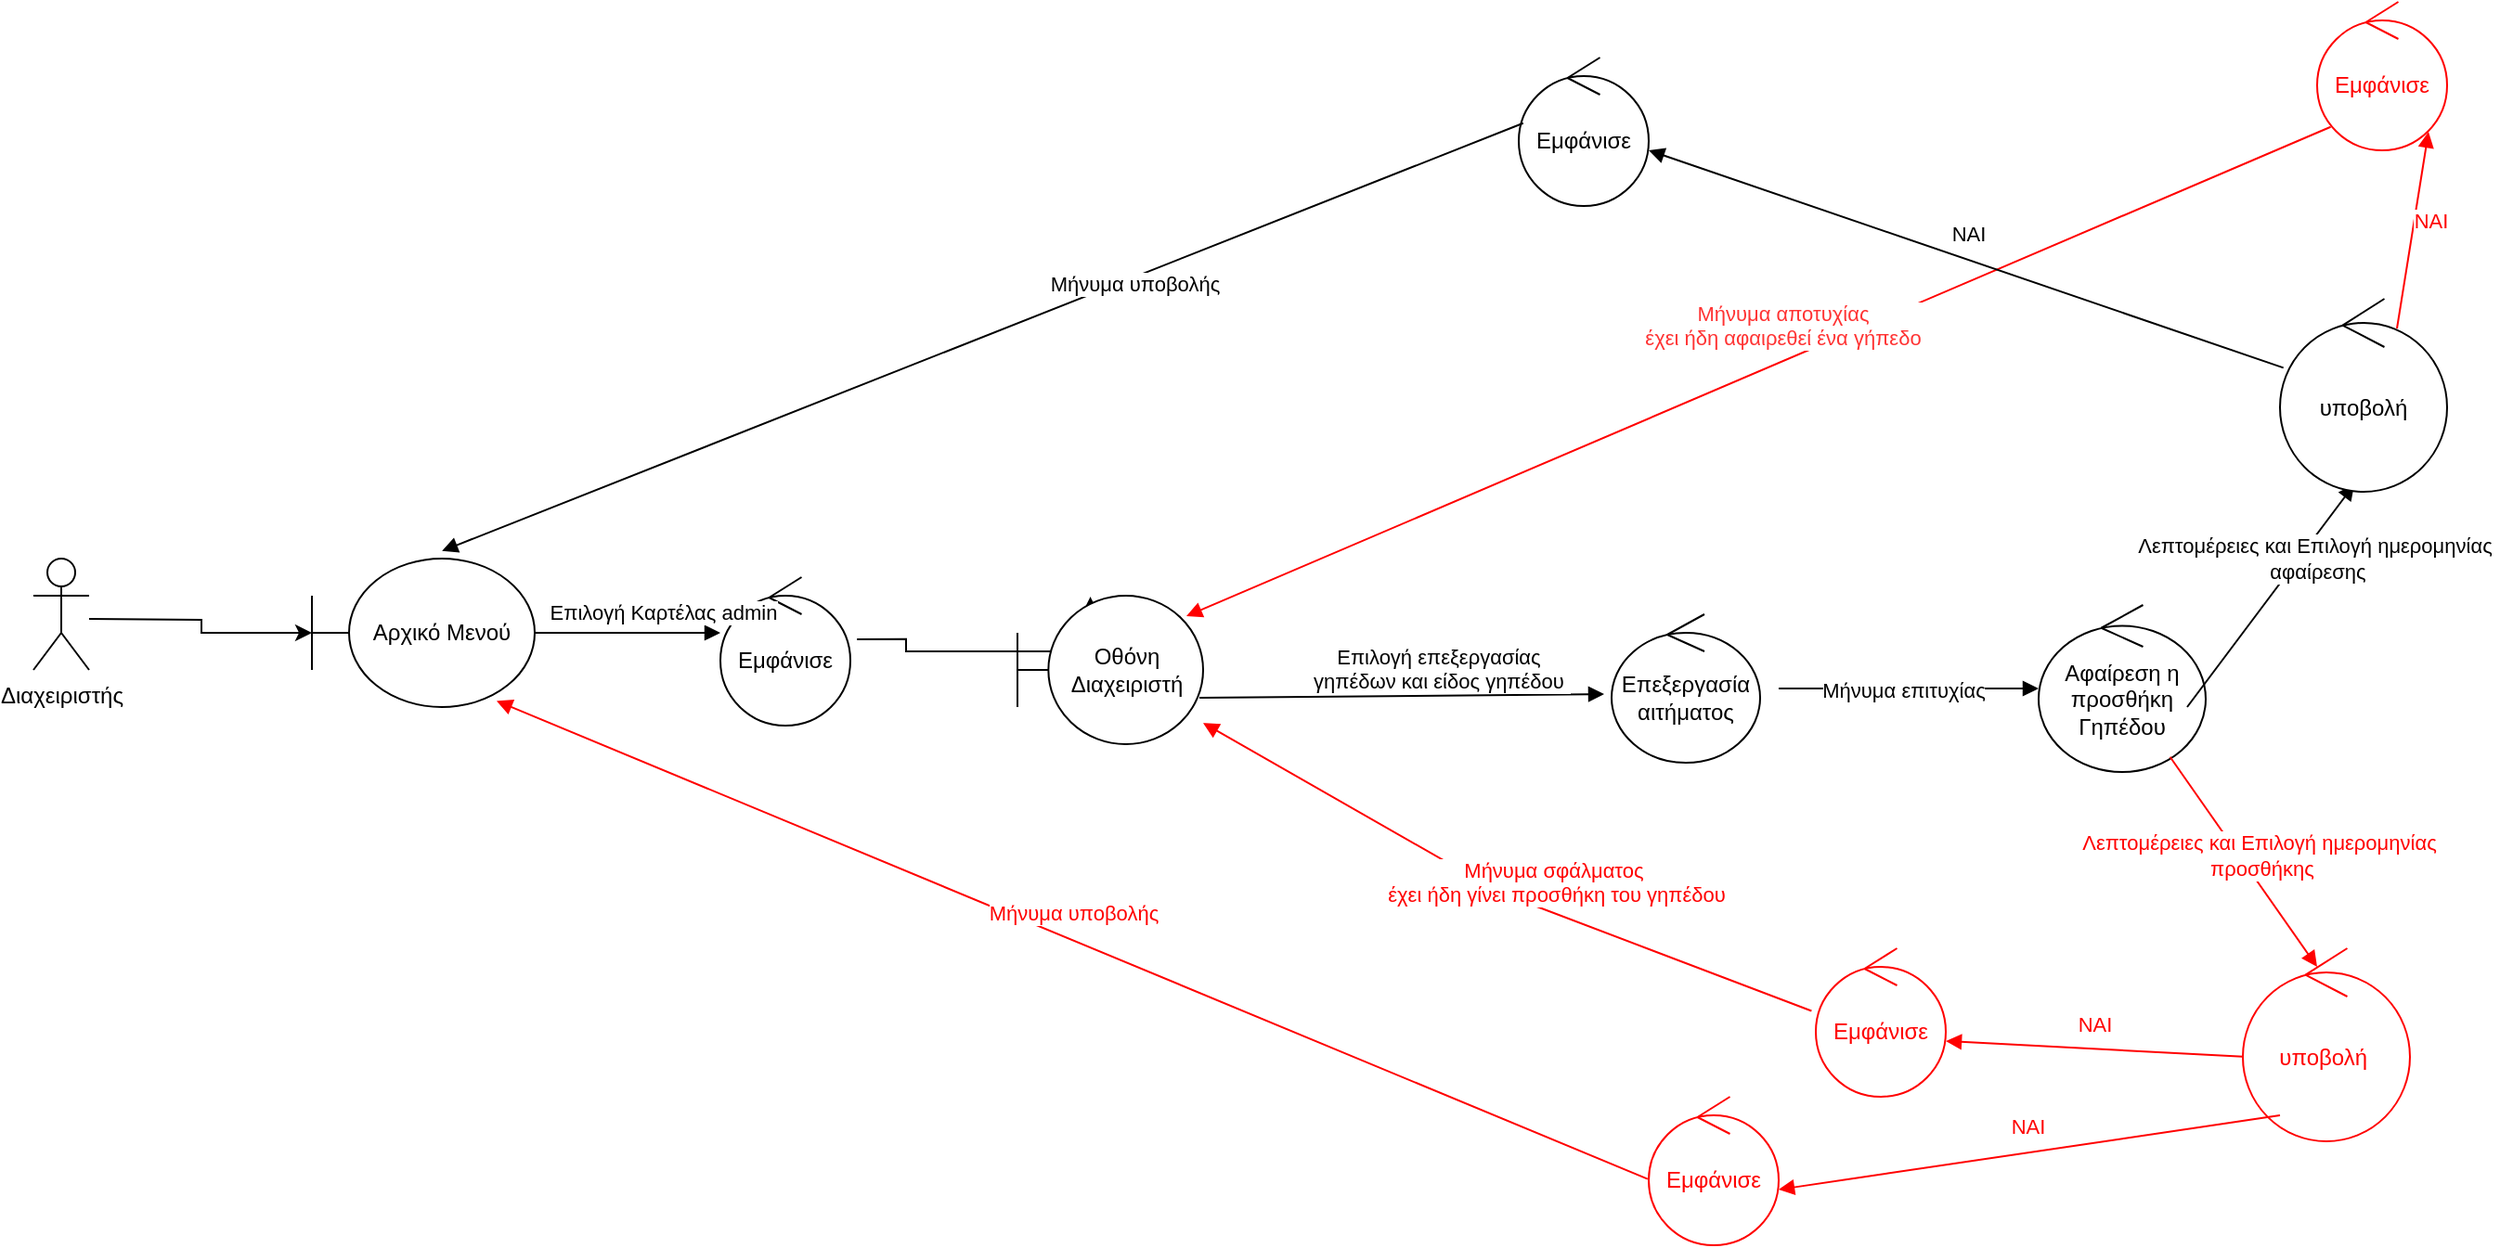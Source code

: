 <mxfile version="18.0.6" type="device"><diagram id="C5RBs43oDa-KdzZeNtuy" name="Page-1"><mxGraphModel dx="3327" dy="2065" grid="1" gridSize="10" guides="1" tooltips="1" connect="1" arrows="1" fold="1" page="1" pageScale="1" pageWidth="827" pageHeight="1169" math="0" shadow="0"><root><mxCell id="WIyWlLk6GJQsqaUBKTNV-0"/><mxCell id="WIyWlLk6GJQsqaUBKTNV-1" parent="WIyWlLk6GJQsqaUBKTNV-0"/><mxCell id="LvHYij2wICtojyqhHd15-0" value="Διαχειριστής" style="shape=umlActor;verticalLabelPosition=bottom;verticalAlign=top;html=1;" parent="WIyWlLk6GJQsqaUBKTNV-1" vertex="1"><mxGeometry x="-1620" y="-810" width="30" height="60" as="geometry"/></mxCell><mxCell id="LvHYij2wICtojyqhHd15-1" value="Αρχικό Μενού" style="shape=umlBoundary;whiteSpace=wrap;html=1;" parent="WIyWlLk6GJQsqaUBKTNV-1" vertex="1"><mxGeometry x="-1470" y="-810" width="120" height="80" as="geometry"/></mxCell><mxCell id="LvHYij2wICtojyqhHd15-2" style="edgeStyle=orthogonalEdgeStyle;rounded=0;orthogonalLoop=1;jettySize=auto;html=1;entryX=0;entryY=0.5;entryDx=0;entryDy=0;entryPerimeter=0;exitX=0.5;exitY=0.5;exitDx=0;exitDy=0;exitPerimeter=0;" parent="WIyWlLk6GJQsqaUBKTNV-1" target="LvHYij2wICtojyqhHd15-1" edge="1"><mxGeometry relative="1" as="geometry"><mxPoint x="-1292.08" y="-790.03" as="targetPoint"/><mxPoint x="-1590" y="-777.55" as="sourcePoint"/></mxGeometry></mxCell><mxCell id="LvHYij2wICtojyqhHd15-3" value="Εμφάνισε" style="ellipse;shape=umlControl;whiteSpace=wrap;html=1;" parent="WIyWlLk6GJQsqaUBKTNV-1" vertex="1"><mxGeometry x="-1250" y="-800" width="70" height="80" as="geometry"/></mxCell><mxCell id="LvHYij2wICtojyqhHd15-4" value="Επιλογή Καρτέλας admin" style="html=1;verticalAlign=bottom;endArrow=block;rounded=0;exitX=1;exitY=0.5;exitDx=0;exitDy=0;exitPerimeter=0;entryX=0;entryY=0.375;entryDx=0;entryDy=0;entryPerimeter=0;" parent="WIyWlLk6GJQsqaUBKTNV-1" source="LvHYij2wICtojyqhHd15-1" target="LvHYij2wICtojyqhHd15-3" edge="1"><mxGeometry x="0.371" y="3" width="80" relative="1" as="geometry"><mxPoint x="-1060" y="-780" as="sourcePoint"/><mxPoint x="-958.83" y="-712.92" as="targetPoint"/><mxPoint y="1" as="offset"/></mxGeometry></mxCell><mxCell id="LvHYij2wICtojyqhHd15-5" style="edgeStyle=orthogonalEdgeStyle;rounded=0;orthogonalLoop=1;jettySize=auto;html=1;exitX=1.051;exitY=0.418;exitDx=0;exitDy=0;exitPerimeter=0;entryX=0.393;entryY=0.007;entryDx=0;entryDy=0;entryPerimeter=0;" parent="WIyWlLk6GJQsqaUBKTNV-1" source="LvHYij2wICtojyqhHd15-3" target="LvHYij2wICtojyqhHd15-6" edge="1"><mxGeometry relative="1" as="geometry"><mxPoint x="-540" y="-820" as="targetPoint"/><mxPoint x="-690" y="-819.98" as="sourcePoint"/><Array as="points"><mxPoint x="-1150" y="-767"/><mxPoint x="-1150" y="-760"/><mxPoint x="-1051" y="-760"/></Array></mxGeometry></mxCell><mxCell id="LvHYij2wICtojyqhHd15-6" value="Οθόνη Διαχειριστή" style="shape=umlBoundary;whiteSpace=wrap;html=1;" parent="WIyWlLk6GJQsqaUBKTNV-1" vertex="1"><mxGeometry x="-1090" y="-790" width="100" height="80" as="geometry"/></mxCell><mxCell id="LvHYij2wICtojyqhHd15-7" value="Επιλογή επεξεργασίας&amp;nbsp;&lt;br&gt;γηπέδων και είδος γηπέδου&amp;nbsp;" style="html=1;verticalAlign=bottom;endArrow=block;rounded=0;exitX=0.98;exitY=0.688;exitDx=0;exitDy=0;exitPerimeter=0;entryX=-0.05;entryY=0.538;entryDx=0;entryDy=0;entryPerimeter=0;" parent="WIyWlLk6GJQsqaUBKTNV-1" source="LvHYij2wICtojyqhHd15-6" target="LvHYij2wICtojyqhHd15-8" edge="1"><mxGeometry x="0.188" y="-1" width="80" relative="1" as="geometry"><mxPoint x="-850.0" y="-754.091" as="sourcePoint"/><mxPoint x="-850" y="-740" as="targetPoint"/><Array as="points"/><mxPoint as="offset"/></mxGeometry></mxCell><mxCell id="LvHYij2wICtojyqhHd15-8" value="Επεξεργασία αιτήματος&lt;br&gt;" style="ellipse;shape=umlControl;whiteSpace=wrap;html=1;" parent="WIyWlLk6GJQsqaUBKTNV-1" vertex="1"><mxGeometry x="-770" y="-780" width="80" height="80" as="geometry"/></mxCell><mxCell id="LvHYij2wICtojyqhHd15-9" value="" style="html=1;verticalAlign=bottom;endArrow=block;rounded=0;exitX=1.025;exitY=0.613;exitDx=0;exitDy=0;exitPerimeter=0;" parent="WIyWlLk6GJQsqaUBKTNV-1" edge="1"><mxGeometry x="0.062" y="-3" width="80" relative="1" as="geometry"><mxPoint x="-680.0" y="-740" as="sourcePoint"/><mxPoint x="-540" y="-740" as="targetPoint"/><mxPoint as="offset"/></mxGeometry></mxCell><mxCell id="LvHYij2wICtojyqhHd15-10" value="Μήνυμα επιτυχίας" style="edgeLabel;html=1;align=center;verticalAlign=middle;resizable=0;points=[];" parent="LvHYij2wICtojyqhHd15-9" vertex="1" connectable="0"><mxGeometry x="-0.277" y="3" relative="1" as="geometry"><mxPoint x="16" y="4" as="offset"/></mxGeometry></mxCell><mxCell id="LvHYij2wICtojyqhHd15-11" value="Αφαίρεση η προσθήκη Γηπέδου" style="ellipse;shape=umlControl;whiteSpace=wrap;html=1;rotation=0;" parent="WIyWlLk6GJQsqaUBKTNV-1" vertex="1"><mxGeometry x="-540" y="-785" width="90" height="90" as="geometry"/></mxCell><mxCell id="LvHYij2wICtojyqhHd15-12" value="" style="html=1;verticalAlign=bottom;endArrow=block;rounded=0;" parent="WIyWlLk6GJQsqaUBKTNV-1" edge="1"><mxGeometry x="0.062" y="-3" width="80" relative="1" as="geometry"><mxPoint x="-460.0" y="-729.999" as="sourcePoint"/><mxPoint x="-370" y="-850" as="targetPoint"/><mxPoint as="offset"/><Array as="points"/></mxGeometry></mxCell><mxCell id="LvHYij2wICtojyqhHd15-13" value="Λεπτομέρειες και Επιλογή ημερομηνίας&amp;nbsp;&lt;br&gt;αφαίρεσης" style="edgeLabel;html=1;align=center;verticalAlign=middle;resizable=0;points=[];" parent="LvHYij2wICtojyqhHd15-12" vertex="1" connectable="0"><mxGeometry x="-0.277" y="3" relative="1" as="geometry"><mxPoint x="40" y="-35" as="offset"/></mxGeometry></mxCell><mxCell id="LvHYij2wICtojyqhHd15-14" value="υποβολή" style="ellipse;shape=umlControl;whiteSpace=wrap;html=1;" parent="WIyWlLk6GJQsqaUBKTNV-1" vertex="1"><mxGeometry x="-410" y="-950" width="90" height="104" as="geometry"/></mxCell><mxCell id="LvHYij2wICtojyqhHd15-15" value="ΝΑΙ" style="html=1;verticalAlign=bottom;endArrow=block;rounded=0;fontColor=#FF0000;strokeColor=#FF0000;exitX=0.7;exitY=0.154;exitDx=0;exitDy=0;exitPerimeter=0;" parent="WIyWlLk6GJQsqaUBKTNV-1" source="LvHYij2wICtojyqhHd15-14" edge="1"><mxGeometry x="-0.038" y="-10" width="80" relative="1" as="geometry"><mxPoint x="-400.0" y="-1148.312" as="sourcePoint"/><mxPoint x="-330" y="-1040" as="targetPoint"/><mxPoint as="offset"/></mxGeometry></mxCell><mxCell id="LvHYij2wICtojyqhHd15-16" value="Εμφάνισε" style="ellipse;shape=umlControl;whiteSpace=wrap;html=1;strokeColor=#FF0000;fontColor=#FF0000;" parent="WIyWlLk6GJQsqaUBKTNV-1" vertex="1"><mxGeometry x="-390" y="-1110" width="70" height="80" as="geometry"/></mxCell><mxCell id="LvHYij2wICtojyqhHd15-17" value="Μήνυμα αποτυχίας&lt;br&gt;έχει ήδη αφαιρεθεί ένα γήπεδο" style="html=1;verticalAlign=bottom;endArrow=block;rounded=0;fontColor=#FF3333;strokeColor=#FF0000;entryX=0.91;entryY=0.138;entryDx=0;entryDy=0;entryPerimeter=0;" parent="WIyWlLk6GJQsqaUBKTNV-1" target="LvHYij2wICtojyqhHd15-6" edge="1"><mxGeometry x="-0.045" y="-4" width="80" relative="1" as="geometry"><mxPoint x="-382.7" y="-1042.64" as="sourcePoint"/><mxPoint x="-1250.0" y="-1300" as="targetPoint"/><mxPoint as="offset"/><Array as="points"/></mxGeometry></mxCell><mxCell id="LvHYij2wICtojyqhHd15-18" value="ΝΑΙ" style="html=1;verticalAlign=bottom;endArrow=block;rounded=0;" parent="WIyWlLk6GJQsqaUBKTNV-1" source="LvHYij2wICtojyqhHd15-14" edge="1"><mxGeometry x="0.002" y="-5" width="80" relative="1" as="geometry"><mxPoint x="-720" y="-1200.002" as="sourcePoint"/><mxPoint x="-750" y="-1030" as="targetPoint"/><mxPoint as="offset"/></mxGeometry></mxCell><mxCell id="LvHYij2wICtojyqhHd15-19" value="Εμφάνισε" style="ellipse;shape=umlControl;whiteSpace=wrap;html=1;" parent="WIyWlLk6GJQsqaUBKTNV-1" vertex="1"><mxGeometry x="-820" y="-1080" width="70" height="80" as="geometry"/></mxCell><mxCell id="LvHYij2wICtojyqhHd15-22" value="" style="html=1;verticalAlign=bottom;endArrow=block;rounded=0;entryX=0.584;entryY=-0.051;entryDx=0;entryDy=0;entryPerimeter=0;exitX=0.034;exitY=0.442;exitDx=0;exitDy=0;exitPerimeter=0;" parent="WIyWlLk6GJQsqaUBKTNV-1" source="LvHYij2wICtojyqhHd15-19" target="LvHYij2wICtojyqhHd15-1" edge="1"><mxGeometry x="0.062" y="-3" width="80" relative="1" as="geometry"><mxPoint x="-1130.48" y="-902.64" as="sourcePoint"/><mxPoint x="-949.52" y="-1870" as="targetPoint"/><mxPoint as="offset"/><Array as="points"/></mxGeometry></mxCell><mxCell id="LvHYij2wICtojyqhHd15-23" value="Μήνυμα υποβολής&lt;br&gt;" style="edgeLabel;html=1;align=center;verticalAlign=middle;resizable=0;points=[];" parent="LvHYij2wICtojyqhHd15-22" vertex="1" connectable="0"><mxGeometry x="-0.277" y="3" relative="1" as="geometry"><mxPoint as="offset"/></mxGeometry></mxCell><mxCell id="LvHYij2wICtojyqhHd15-24" value="" style="html=1;verticalAlign=bottom;endArrow=block;rounded=0;strokeColor=#FF0000;fontColor=#FF0000;" parent="WIyWlLk6GJQsqaUBKTNV-1" source="LvHYij2wICtojyqhHd15-11" edge="1"><mxGeometry x="0.062" y="-3" width="80" relative="1" as="geometry"><mxPoint x="-641.586" y="-203.16" as="sourcePoint"/><mxPoint x="-390" y="-590" as="targetPoint"/><mxPoint as="offset"/><Array as="points"/></mxGeometry></mxCell><mxCell id="LvHYij2wICtojyqhHd15-25" value="Λεπτομέρειες και Επιλογή ημερομηνίας&amp;nbsp;&lt;br&gt;προσθήκης" style="edgeLabel;html=1;align=center;verticalAlign=middle;resizable=0;points=[];fontColor=#FF0000;" parent="LvHYij2wICtojyqhHd15-24" vertex="1" connectable="0"><mxGeometry x="-0.277" y="3" relative="1" as="geometry"><mxPoint x="18" y="14" as="offset"/></mxGeometry></mxCell><mxCell id="LvHYij2wICtojyqhHd15-26" value="υποβολή&amp;nbsp;" style="ellipse;shape=umlControl;whiteSpace=wrap;html=1;strokeColor=#FF0000;fontColor=#FF0000;" parent="WIyWlLk6GJQsqaUBKTNV-1" vertex="1"><mxGeometry x="-430" y="-600" width="90" height="104" as="geometry"/></mxCell><mxCell id="LvHYij2wICtojyqhHd15-27" value="ΝΑΙ" style="html=1;verticalAlign=bottom;endArrow=block;rounded=0;exitX=-0.007;exitY=0.619;exitDx=0;exitDy=0;exitPerimeter=0;fontColor=#FF0000;strokeColor=#FF0000;" parent="WIyWlLk6GJQsqaUBKTNV-1" edge="1"><mxGeometry x="0.003" y="-4" width="80" relative="1" as="geometry"><mxPoint x="-430.0" y="-541.624" as="sourcePoint"/><mxPoint x="-590" y="-550" as="targetPoint"/><mxPoint as="offset"/></mxGeometry></mxCell><mxCell id="LvHYij2wICtojyqhHd15-28" value="Εμφάνισε" style="ellipse;shape=umlControl;whiteSpace=wrap;html=1;fontColor=#FF0000;strokeColor=#FF0000;" parent="WIyWlLk6GJQsqaUBKTNV-1" vertex="1"><mxGeometry x="-660" y="-600" width="70" height="80" as="geometry"/></mxCell><mxCell id="LvHYij2wICtojyqhHd15-29" value="Μήνυμα σφάλματος&amp;nbsp;&lt;br&gt;έχει ήδη γίνει προσθήκη του γηπέδου" style="html=1;verticalAlign=bottom;endArrow=block;rounded=0;fontColor=#FF0000;strokeColor=#FF0000;exitX=-0.033;exitY=0.422;exitDx=0;exitDy=0;exitPerimeter=0;" parent="WIyWlLk6GJQsqaUBKTNV-1" source="LvHYij2wICtojyqhHd15-28" target="LvHYij2wICtojyqhHd15-6" edge="1"><mxGeometry x="-0.187" y="-1" width="80" relative="1" as="geometry"><mxPoint x="-1117.34" y="77.68" as="sourcePoint"/><mxPoint x="-850.0" y="-743.077" as="targetPoint"/><mxPoint as="offset"/><Array as="points"><mxPoint x="-830" y="-630"/></Array></mxGeometry></mxCell><mxCell id="LvHYij2wICtojyqhHd15-30" value="ΝΑΙ" style="html=1;verticalAlign=bottom;endArrow=block;rounded=0;exitX=0.252;exitY=0.955;exitDx=0;exitDy=0;exitPerimeter=0;fontColor=#FF0000;strokeColor=#FF0000;" parent="WIyWlLk6GJQsqaUBKTNV-1" edge="1"><mxGeometry x="0.004" y="-5" width="80" relative="1" as="geometry"><mxPoint x="-410.0" y="-510.0" as="sourcePoint"/><mxPoint x="-680" y="-470" as="targetPoint"/><mxPoint as="offset"/></mxGeometry></mxCell><mxCell id="LvHYij2wICtojyqhHd15-31" value="Εμφάνισε" style="ellipse;shape=umlControl;whiteSpace=wrap;html=1;strokeColor=#FF0000;fontColor=#FF0000;" parent="WIyWlLk6GJQsqaUBKTNV-1" vertex="1"><mxGeometry x="-750" y="-520" width="70" height="80" as="geometry"/></mxCell><mxCell id="LvHYij2wICtojyqhHd15-32" value="Μήνυμα υποβολής&lt;br&gt;" style="html=1;verticalAlign=bottom;endArrow=block;rounded=0;fontColor=#FF0000;strokeColor=#FF0000;exitX=-0.008;exitY=0.554;exitDx=0;exitDy=0;exitPerimeter=0;entryX=0.829;entryY=0.959;entryDx=0;entryDy=0;entryPerimeter=0;" parent="WIyWlLk6GJQsqaUBKTNV-1" source="LvHYij2wICtojyqhHd15-31" target="LvHYij2wICtojyqhHd15-1" edge="1"><mxGeometry x="0.004" y="-5" width="80" relative="1" as="geometry"><mxPoint x="-1117.83" y="-170" as="sourcePoint"/><mxPoint x="-1320.004" y="-740" as="targetPoint"/><mxPoint as="offset"/><Array as="points"/></mxGeometry></mxCell></root></mxGraphModel></diagram></mxfile>